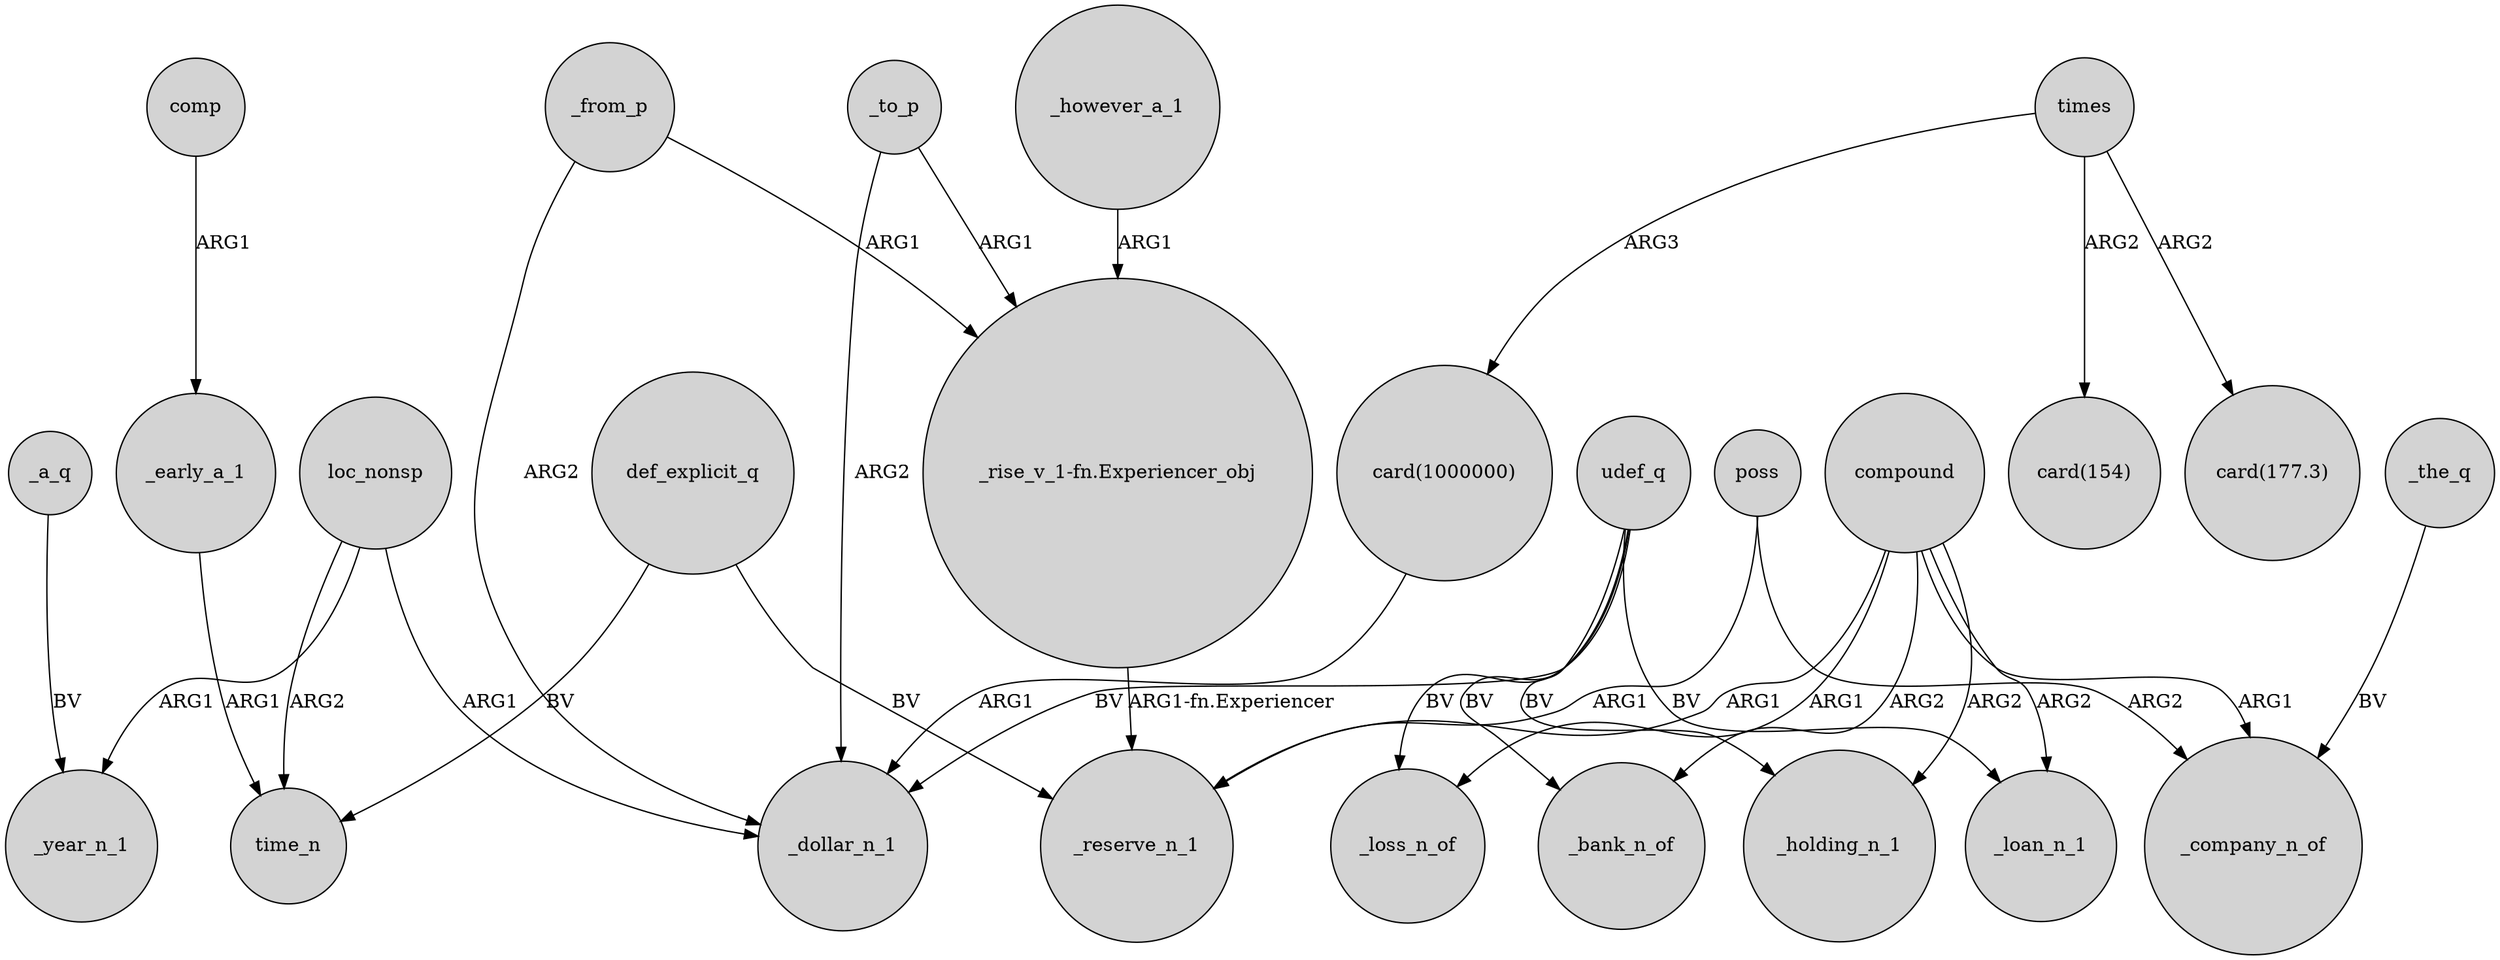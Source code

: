 digraph {
	node [shape=circle style=filled]
	_early_a_1 -> time_n [label=ARG1]
	loc_nonsp -> _dollar_n_1 [label=ARG1]
	udef_q -> _holding_n_1 [label=BV]
	loc_nonsp -> _year_n_1 [label=ARG1]
	_from_p -> _dollar_n_1 [label=ARG2]
	udef_q -> _loan_n_1 [label=BV]
	_from_p -> "_rise_v_1-fn.Experiencer_obj" [label=ARG1]
	times -> "card(154)" [label=ARG2]
	times -> "card(1000000)" [label=ARG3]
	udef_q -> _bank_n_of [label=BV]
	comp -> _early_a_1 [label=ARG1]
	compound -> _company_n_of [label=ARG1]
	_to_p -> _dollar_n_1 [label=ARG2]
	_a_q -> _year_n_1 [label=BV]
	poss -> _company_n_of [label=ARG2]
	compound -> _loss_n_of [label=ARG1]
	def_explicit_q -> _reserve_n_1 [label=BV]
	compound -> _holding_n_1 [label=ARG2]
	udef_q -> _loss_n_of [label=BV]
	times -> "card(177.3)" [label=ARG2]
	udef_q -> _dollar_n_1 [label=BV]
	"card(1000000)" -> _dollar_n_1 [label=ARG1]
	compound -> _reserve_n_1 [label=ARG1]
	poss -> _reserve_n_1 [label=ARG1]
	def_explicit_q -> time_n [label=BV]
	loc_nonsp -> time_n [label=ARG2]
	_to_p -> "_rise_v_1-fn.Experiencer_obj" [label=ARG1]
	_however_a_1 -> "_rise_v_1-fn.Experiencer_obj" [label=ARG1]
	"_rise_v_1-fn.Experiencer_obj" -> _reserve_n_1 [label="ARG1-fn.Experiencer"]
	_the_q -> _company_n_of [label=BV]
	compound -> _bank_n_of [label=ARG2]
	compound -> _loan_n_1 [label=ARG2]
}
